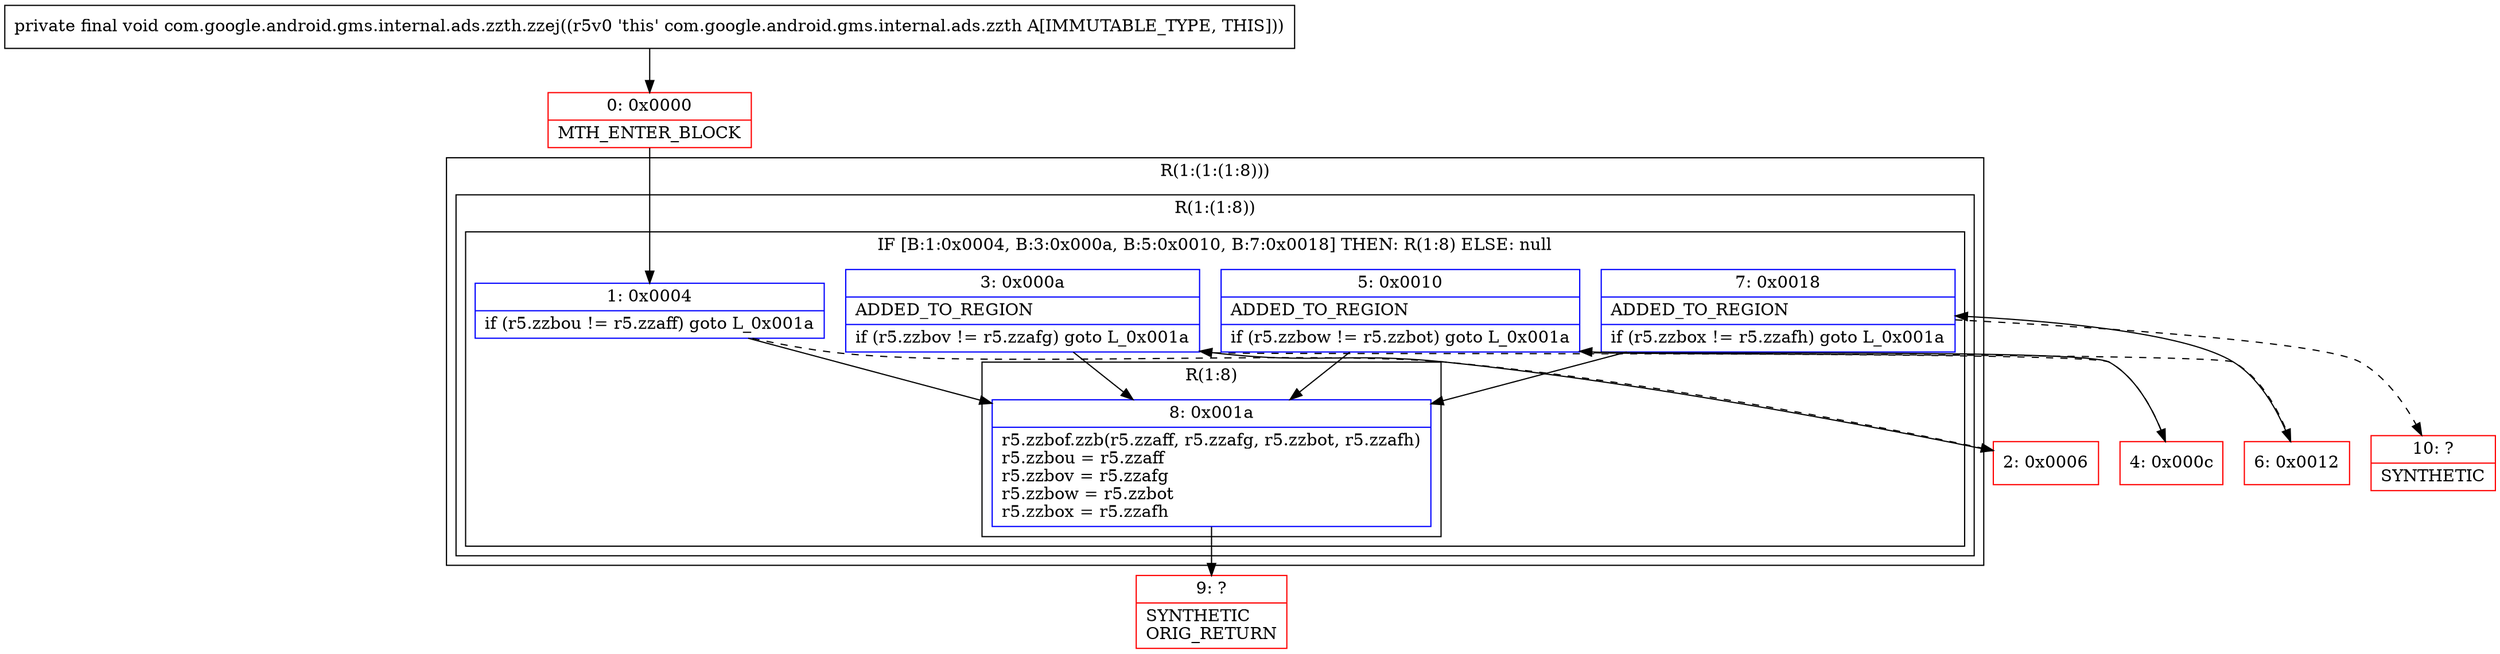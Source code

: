 digraph "CFG forcom.google.android.gms.internal.ads.zzth.zzej()V" {
subgraph cluster_Region_1671792153 {
label = "R(1:(1:(1:8)))";
node [shape=record,color=blue];
subgraph cluster_Region_1705633425 {
label = "R(1:(1:8))";
node [shape=record,color=blue];
subgraph cluster_IfRegion_1169891340 {
label = "IF [B:1:0x0004, B:3:0x000a, B:5:0x0010, B:7:0x0018] THEN: R(1:8) ELSE: null";
node [shape=record,color=blue];
Node_1 [shape=record,label="{1\:\ 0x0004|if (r5.zzbou != r5.zzaff) goto L_0x001a\l}"];
Node_3 [shape=record,label="{3\:\ 0x000a|ADDED_TO_REGION\l|if (r5.zzbov != r5.zzafg) goto L_0x001a\l}"];
Node_5 [shape=record,label="{5\:\ 0x0010|ADDED_TO_REGION\l|if (r5.zzbow != r5.zzbot) goto L_0x001a\l}"];
Node_7 [shape=record,label="{7\:\ 0x0018|ADDED_TO_REGION\l|if (r5.zzbox != r5.zzafh) goto L_0x001a\l}"];
subgraph cluster_Region_1162749615 {
label = "R(1:8)";
node [shape=record,color=blue];
Node_8 [shape=record,label="{8\:\ 0x001a|r5.zzbof.zzb(r5.zzaff, r5.zzafg, r5.zzbot, r5.zzafh)\lr5.zzbou = r5.zzaff\lr5.zzbov = r5.zzafg\lr5.zzbow = r5.zzbot\lr5.zzbox = r5.zzafh\l}"];
}
}
}
}
Node_0 [shape=record,color=red,label="{0\:\ 0x0000|MTH_ENTER_BLOCK\l}"];
Node_2 [shape=record,color=red,label="{2\:\ 0x0006}"];
Node_4 [shape=record,color=red,label="{4\:\ 0x000c}"];
Node_6 [shape=record,color=red,label="{6\:\ 0x0012}"];
Node_9 [shape=record,color=red,label="{9\:\ ?|SYNTHETIC\lORIG_RETURN\l}"];
Node_10 [shape=record,color=red,label="{10\:\ ?|SYNTHETIC\l}"];
MethodNode[shape=record,label="{private final void com.google.android.gms.internal.ads.zzth.zzej((r5v0 'this' com.google.android.gms.internal.ads.zzth A[IMMUTABLE_TYPE, THIS])) }"];
MethodNode -> Node_0;
Node_1 -> Node_2[style=dashed];
Node_1 -> Node_8;
Node_3 -> Node_4[style=dashed];
Node_3 -> Node_8;
Node_5 -> Node_6[style=dashed];
Node_5 -> Node_8;
Node_7 -> Node_8;
Node_7 -> Node_10[style=dashed];
Node_8 -> Node_9;
Node_0 -> Node_1;
Node_2 -> Node_3;
Node_4 -> Node_5;
Node_6 -> Node_7;
}

